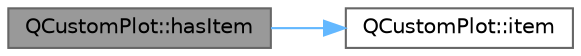 digraph "QCustomPlot::hasItem"
{
 // LATEX_PDF_SIZE
  bgcolor="transparent";
  edge [fontname=Helvetica,fontsize=10,labelfontname=Helvetica,labelfontsize=10];
  node [fontname=Helvetica,fontsize=10,shape=box,height=0.2,width=0.4];
  rankdir="LR";
  Node1 [label="QCustomPlot::hasItem",height=0.2,width=0.4,color="gray40", fillcolor="grey60", style="filled", fontcolor="black",tooltip=" "];
  Node1 -> Node2 [color="steelblue1",style="solid"];
  Node2 [label="QCustomPlot::item",height=0.2,width=0.4,color="grey40", fillcolor="white", style="filled",URL="$class_q_custom_plot.html#a12eb2a283cf10a8a9176c01c0443e83e",tooltip=" "];
}
